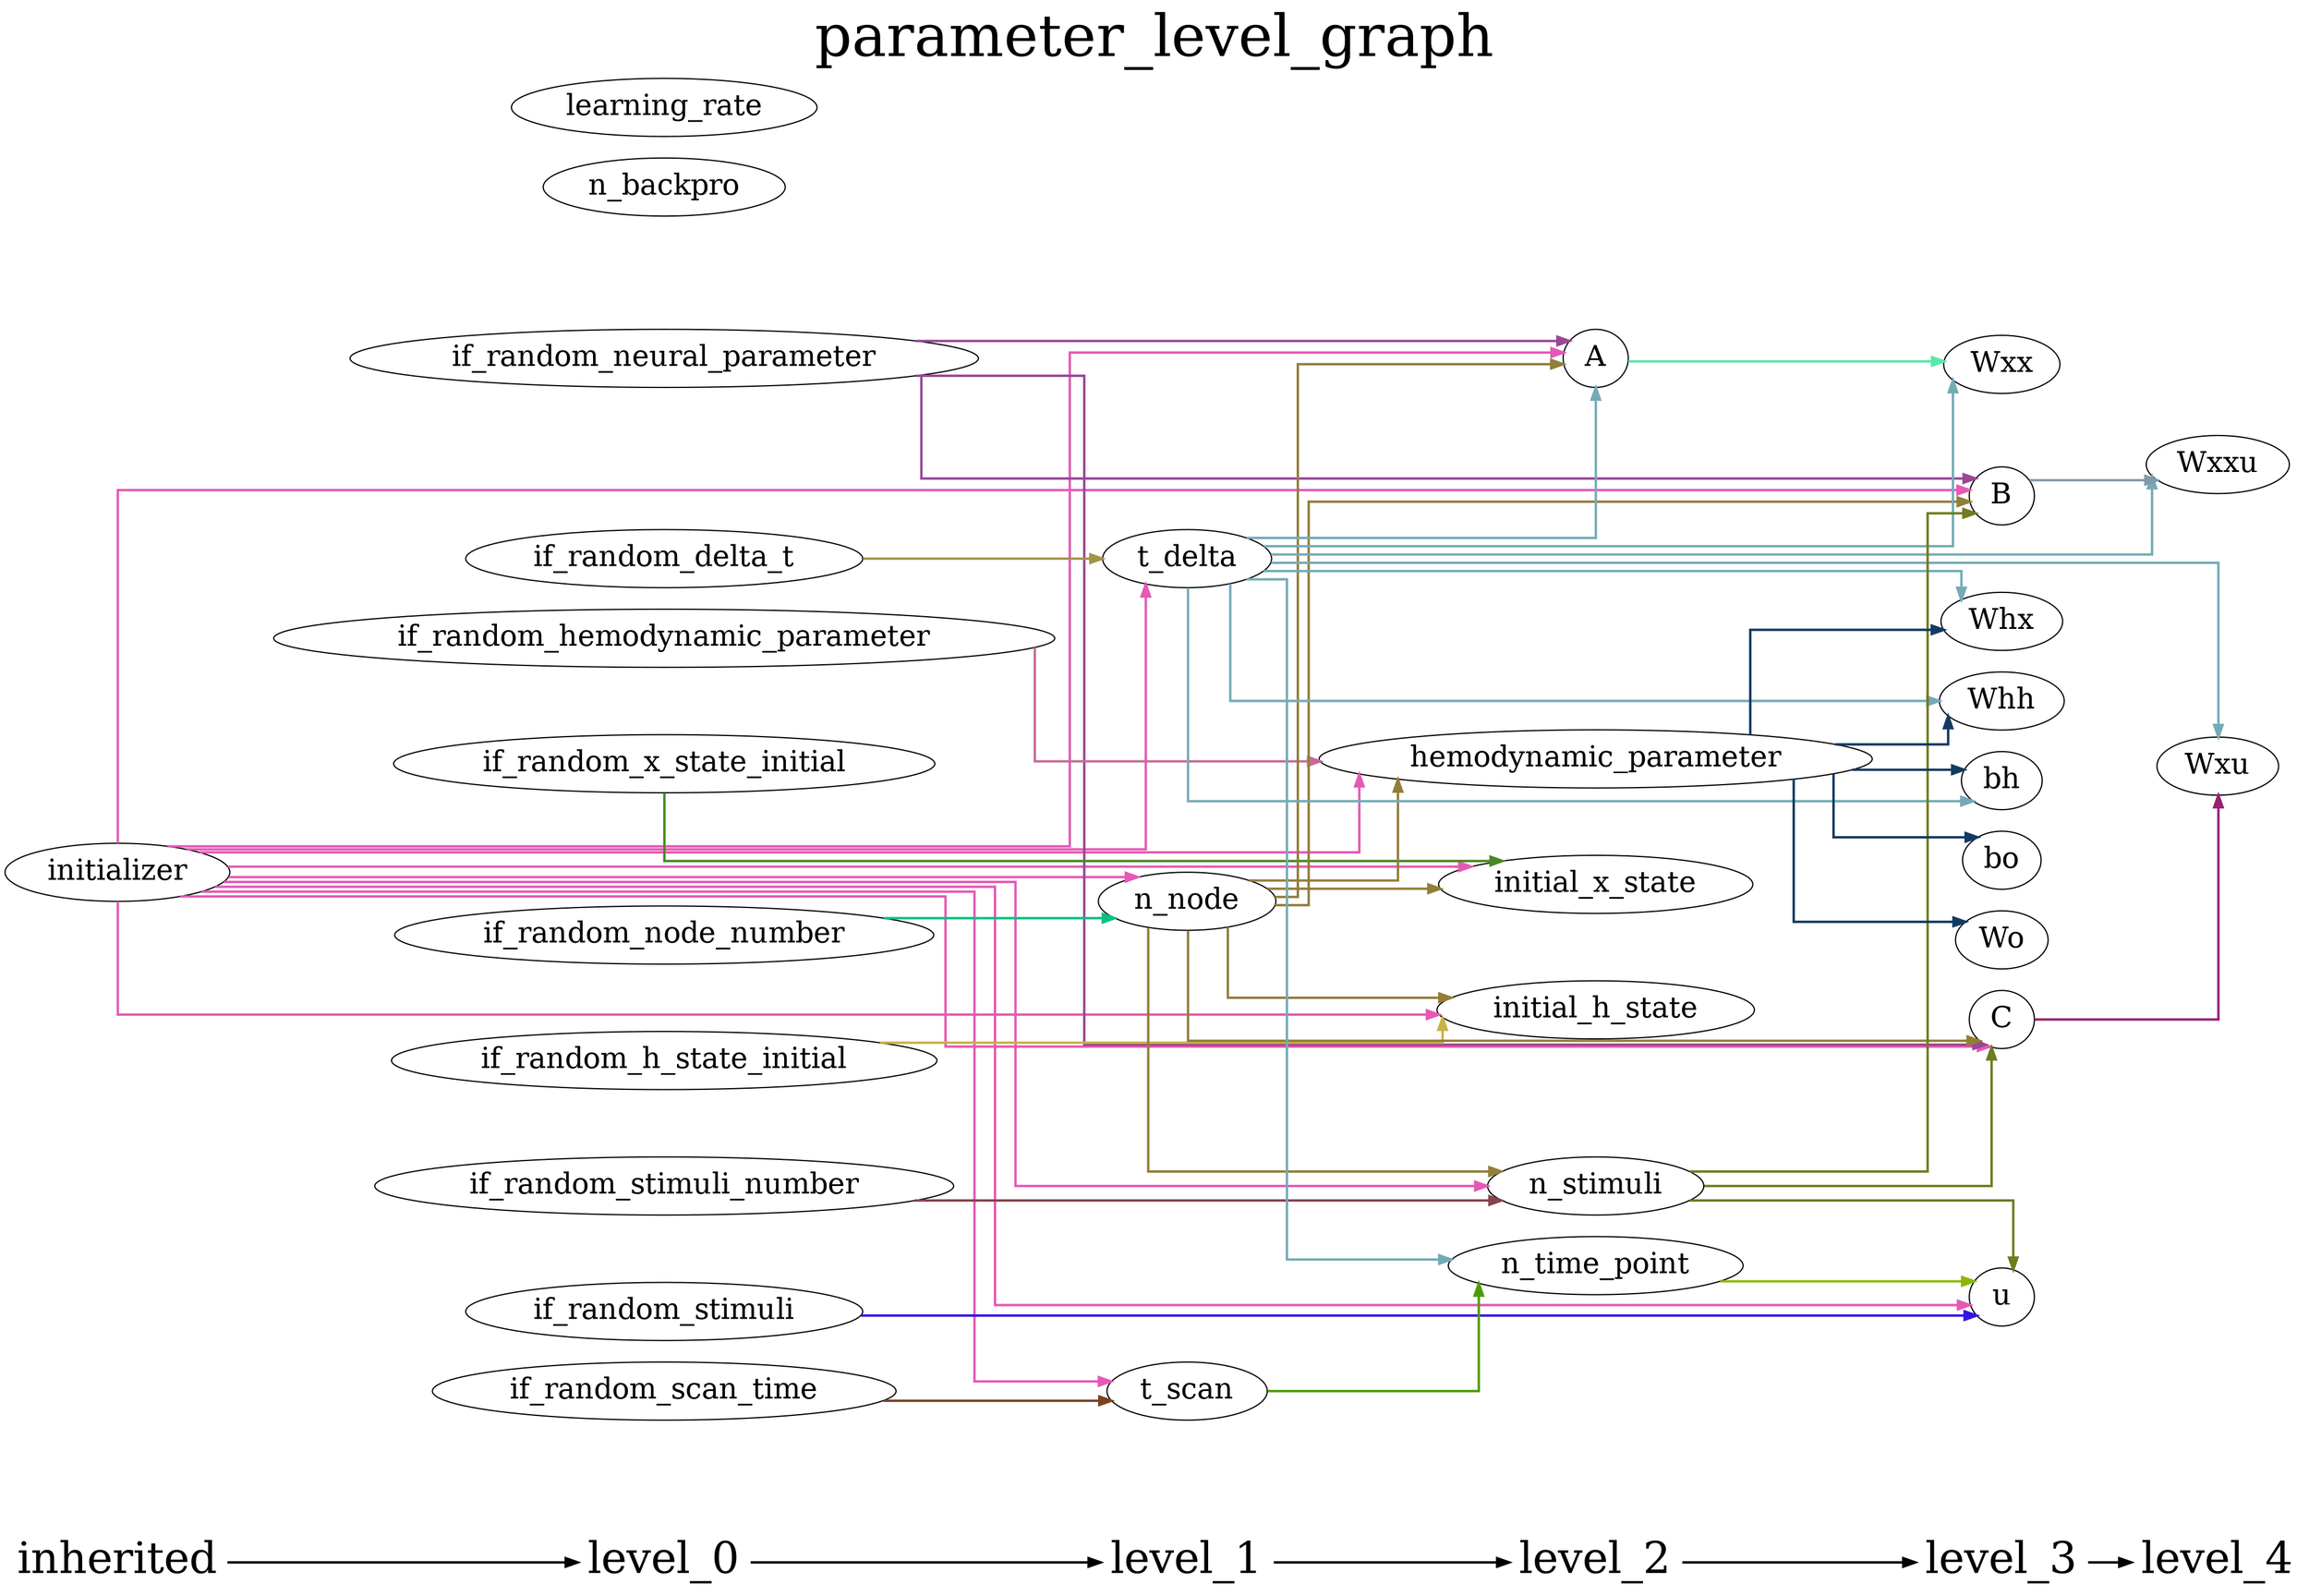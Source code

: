 digraph G {
          splines=ortho;
          fontsize = 48;
          rankdir = "LR";
          node[fontsize=24];
          edge[penwidth=2];
          {
          node [shape=plaintext fontsize=36];
          inherited -> 
          level_0 -> 
          level_1 -> 
          level_2 -> 
          level_3 -> 
          level_4
          }
          {rank = same;
          inherited;
          initializer;
          }
          {rank = same;
          level_0;
          if_random_neural_parameter;
          if_random_hemodynamic_parameter;
          if_random_x_state_initial;
          if_random_h_state_initial;
          if_random_stimuli;
          if_random_node_number;
          if_random_stimuli_number;
          if_random_delta_t;
          if_random_scan_time;
          n_backpro;
          learning_rate;
          }
          {rank = same;
          level_1;
          n_node;
          t_delta;
          t_scan;
          }
          {rank = same;
          level_2;
          n_time_point;
          n_stimuli;
          A;
          hemodynamic_parameter;
          initial_x_state;
          initial_h_state;
          }
          {rank = same;
          level_3;
          u;
          B;
          C;
          Wxx;
          Whx;
          Whh;
          bh;
          Wo;
          bo;
          }
          {rank = same;
          level_4;
          Wxxu;
          Wxu;
          }
          if_random_stimuli_number -> n_stimuli [color="#88424E"];
          if_random_x_state_initial -> initial_x_state [color="#478923"];
          t_delta -> Wxx [color="#74ABB7"];
          t_delta -> A [color="#74ABB7"];
          t_delta -> bh [color="#74ABB7"];
          t_delta -> Wxxu [color="#74ABB7"];
          t_delta -> Whh [color="#74ABB7"];
          t_delta -> Wxu [color="#74ABB7"];
          t_delta -> Whx [color="#74ABB7"];
          t_delta -> n_time_point [color="#74ABB7"];
          if_random_h_state_initial -> initial_h_state [color="#C9B144"];
          if_random_hemodynamic_parameter -> hemodynamic_parameter [color="#C56B99"];
          if_random_stimuli -> u [color="#3912E2"];
          n_stimuli -> B [color="#717B21"];
          n_stimuli -> u [color="#717B21"];
          n_stimuli -> C [color="#717B21"];
          if_random_neural_parameter -> A [color="#994795"];
          if_random_neural_parameter -> B [color="#994795"];
          if_random_neural_parameter -> C [color="#994795"];
          t_scan -> n_time_point [color="#509A0A"];
          B -> Wxxu [color="#839AA8"];
          n_node -> initial_x_state [color="#937E39"];
          n_node -> A [color="#937E39"];
          n_node -> hemodynamic_parameter [color="#937E39"];
          n_node -> n_stimuli [color="#937E39"];
          n_node -> initial_h_state [color="#937E39"];
          n_node -> B [color="#937E39"];
          n_node -> C [color="#937E39"];
          if_random_delta_t -> t_delta [color="#A49346"];
          initializer -> initial_x_state [color="#E559B4"];
          initializer -> A [color="#E559B4"];
          initializer -> t_delta [color="#E559B4"];
          initializer -> hemodynamic_parameter [color="#E559B4"];
          initializer -> n_stimuli [color="#E559B4"];
          initializer -> initial_h_state [color="#E559B4"];
          initializer -> n_node [color="#E559B4"];
          initializer -> B [color="#E559B4"];
          initializer -> u [color="#E559B4"];
          initializer -> t_scan [color="#E559B4"];
          initializer -> C [color="#E559B4"];
          if_random_scan_time -> t_scan [color="#7A4221"];
          hemodynamic_parameter -> Wo [color="#133A62"];
          hemodynamic_parameter -> bh [color="#133A62"];
          hemodynamic_parameter -> bo [color="#133A62"];
          hemodynamic_parameter -> Whh [color="#133A62"];
          hemodynamic_parameter -> Whx [color="#133A62"];
          A -> Wxx [color="#58E8AA"];
          C -> Wxu [color="#952271"];
          if_random_node_number -> n_node [color="#09C17E"];
          n_time_point -> u [color="#8BB806"];
          labelloc = "t";
          label = "parameter_level_graph";
}